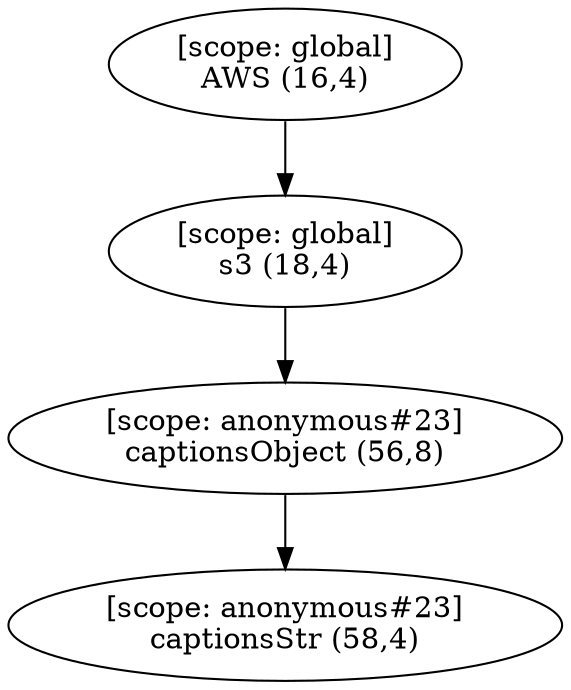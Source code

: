 digraph G {
  graph [ rankdir =TB ];
subgraph global {
  graph [ label = "Scope [global]" ];
  "[scope: global]
AWS (16,4)";
  "[scope: global]
s3 (18,4)";
}

subgraph anonymous_23 {
  graph [ label = "Scope [anonymous_23]" ];
  "[scope: anonymous#23]
captionsObject (56,8)";
  "[scope: anonymous#23]
captionsStr (58,4)";
}

  "[scope: global]
AWS (16,4)" -> "[scope: global]
s3 (18,4)";
  "[scope: global]
s3 (18,4)" -> "[scope: anonymous#23]
captionsObject (56,8)";
  "[scope: anonymous#23]
captionsObject (56,8)" -> "[scope: anonymous#23]
captionsStr (58,4)";
}
